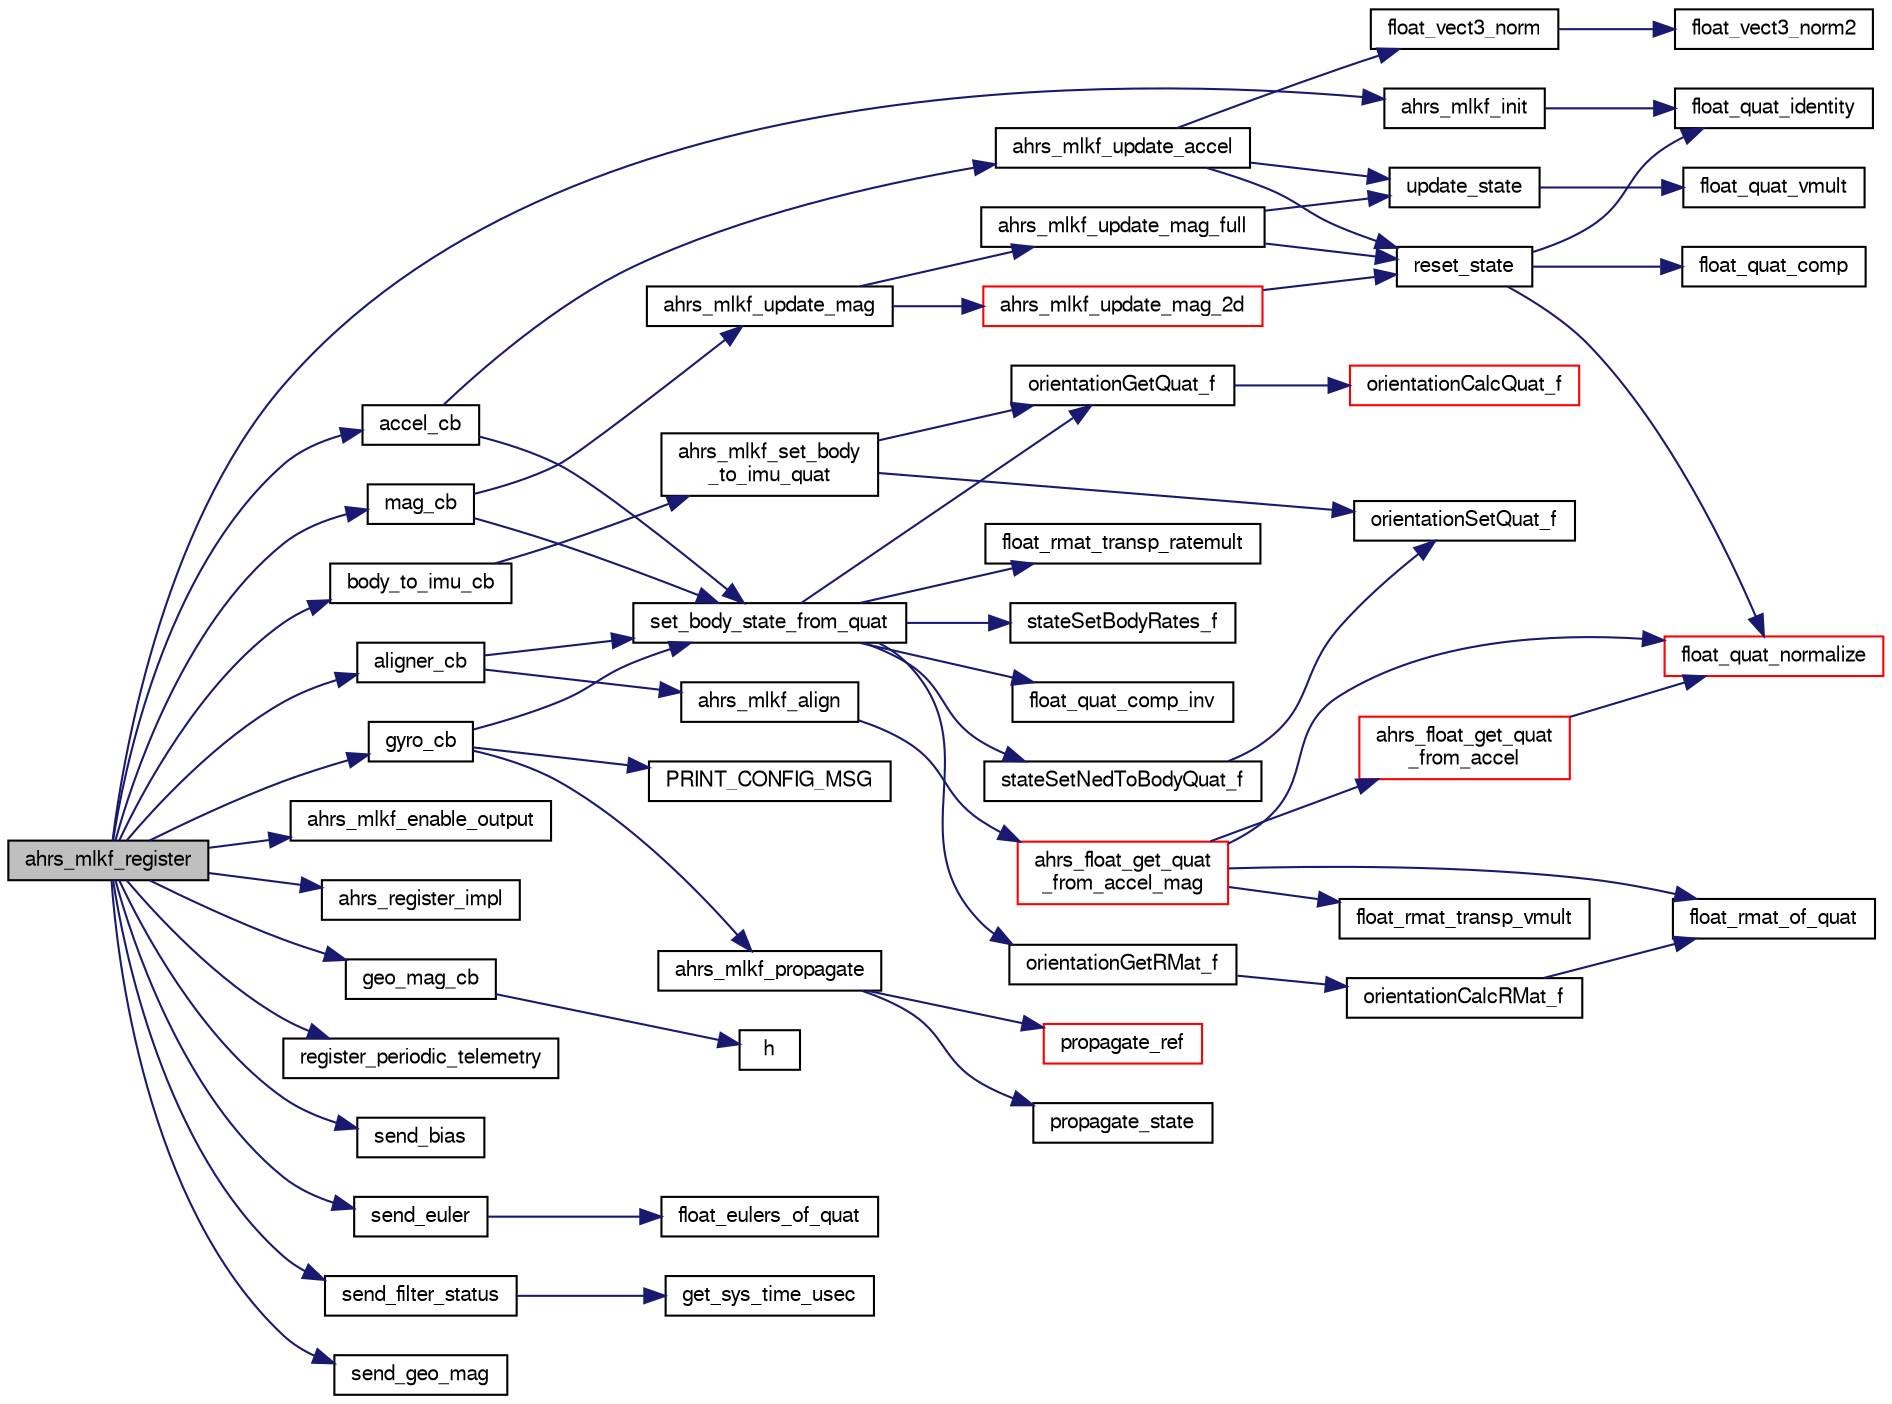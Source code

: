 digraph "ahrs_mlkf_register"
{
  edge [fontname="FreeSans",fontsize="10",labelfontname="FreeSans",labelfontsize="10"];
  node [fontname="FreeSans",fontsize="10",shape=record];
  rankdir="LR";
  Node1 [label="ahrs_mlkf_register",height=0.2,width=0.4,color="black", fillcolor="grey75", style="filled", fontcolor="black"];
  Node1 -> Node2 [color="midnightblue",fontsize="10",style="solid",fontname="FreeSans"];
  Node2 [label="accel_cb",height=0.2,width=0.4,color="black", fillcolor="white", style="filled",URL="$ahrs__float__mlkf__wrapper_8c.html#aacd6b1869f263f90a6f1fbe777a87793"];
  Node2 -> Node3 [color="midnightblue",fontsize="10",style="solid",fontname="FreeSans"];
  Node3 [label="ahrs_mlkf_update_accel",height=0.2,width=0.4,color="black", fillcolor="white", style="filled",URL="$ahrs__float__mlkf_8c.html#a49d6b43615e971ee5f098c86c2cf0edb"];
  Node3 -> Node4 [color="midnightblue",fontsize="10",style="solid",fontname="FreeSans"];
  Node4 [label="float_vect3_norm",height=0.2,width=0.4,color="black", fillcolor="white", style="filled",URL="$group__math__algebra__float.html#gad33d6e2c6bf00d660031e57fb3675666"];
  Node4 -> Node5 [color="midnightblue",fontsize="10",style="solid",fontname="FreeSans"];
  Node5 [label="float_vect3_norm2",height=0.2,width=0.4,color="black", fillcolor="white", style="filled",URL="$group__math__algebra__float.html#gaf0812637c58834d3baff5cd82fa220d2"];
  Node3 -> Node6 [color="midnightblue",fontsize="10",style="solid",fontname="FreeSans"];
  Node6 [label="reset_state",height=0.2,width=0.4,color="black", fillcolor="white", style="filled",URL="$ahrs__float__mlkf_8c.html#a9fbef29f6a0a976770a3055c37a35d95",tooltip="Incorporate errors to reference and zeros state. "];
  Node6 -> Node7 [color="midnightblue",fontsize="10",style="solid",fontname="FreeSans"];
  Node7 [label="float_quat_comp",height=0.2,width=0.4,color="black", fillcolor="white", style="filled",URL="$group__math__algebra__float.html#gaf182e4cea0a80278a3b2856331095ff6",tooltip="Composition (multiplication) of two quaternions. "];
  Node6 -> Node8 [color="midnightblue",fontsize="10",style="solid",fontname="FreeSans"];
  Node8 [label="float_quat_identity",height=0.2,width=0.4,color="black", fillcolor="white", style="filled",URL="$group__math__algebra__float.html#ga0f036208343a764a0c1616264dbe31ca",tooltip="initialises a quaternion to identity "];
  Node6 -> Node9 [color="midnightblue",fontsize="10",style="solid",fontname="FreeSans"];
  Node9 [label="float_quat_normalize",height=0.2,width=0.4,color="red", fillcolor="white", style="filled",URL="$group__math__algebra__float.html#ga010393da7c94f197d0161a0071862041"];
  Node3 -> Node10 [color="midnightblue",fontsize="10",style="solid",fontname="FreeSans"];
  Node10 [label="update_state",height=0.2,width=0.4,color="black", fillcolor="white", style="filled",URL="$ahrs__float__mlkf_8c.html#a8a783da31e60cecc70580ab4840da0c7",tooltip="Incorporate one 3D vector measurement. "];
  Node10 -> Node11 [color="midnightblue",fontsize="10",style="solid",fontname="FreeSans"];
  Node11 [label="float_quat_vmult",height=0.2,width=0.4,color="black", fillcolor="white", style="filled",URL="$group__math__algebra__float.html#gaba11f83e0b801a4b10a5f4b417eca171",tooltip="rotate 3D vector by quaternion. "];
  Node2 -> Node12 [color="midnightblue",fontsize="10",style="solid",fontname="FreeSans"];
  Node12 [label="set_body_state_from_quat",height=0.2,width=0.4,color="black", fillcolor="white", style="filled",URL="$ahrs__float__mlkf__wrapper_8c.html#abea8ede7c8ebc5179487d3464ab513bb",tooltip="Compute body orientation and rates from imu orientation and rates. "];
  Node12 -> Node13 [color="midnightblue",fontsize="10",style="solid",fontname="FreeSans"];
  Node13 [label="orientationGetQuat_f",height=0.2,width=0.4,color="black", fillcolor="white", style="filled",URL="$group__math__orientation__representation.html#ga4bc38966bac43e1f55b2f042d8f2e411",tooltip="Get vehicle body attitude quaternion (float). "];
  Node13 -> Node14 [color="midnightblue",fontsize="10",style="solid",fontname="FreeSans"];
  Node14 [label="orientationCalcQuat_f",height=0.2,width=0.4,color="red", fillcolor="white", style="filled",URL="$group__math__orientation__representation.html#ga33edf7d5bd278bed617fb5aa88559dc2"];
  Node12 -> Node15 [color="midnightblue",fontsize="10",style="solid",fontname="FreeSans"];
  Node15 [label="orientationGetRMat_f",height=0.2,width=0.4,color="black", fillcolor="white", style="filled",URL="$group__math__orientation__representation.html#gadad1660d6ec48c67423b76622ce80b51",tooltip="Get vehicle body attitude rotation matrix (float). "];
  Node15 -> Node16 [color="midnightblue",fontsize="10",style="solid",fontname="FreeSans"];
  Node16 [label="orientationCalcRMat_f",height=0.2,width=0.4,color="black", fillcolor="white", style="filled",URL="$group__math__orientation__representation.html#ga3394d93b976378bb5c9ddea8d7960eeb"];
  Node16 -> Node17 [color="midnightblue",fontsize="10",style="solid",fontname="FreeSans"];
  Node17 [label="float_rmat_of_quat",height=0.2,width=0.4,color="black", fillcolor="white", style="filled",URL="$group__math__algebra__float.html#ga4f32e245bb37ef9fdf43872080f63fbc"];
  Node12 -> Node18 [color="midnightblue",fontsize="10",style="solid",fontname="FreeSans"];
  Node18 [label="float_quat_comp_inv",height=0.2,width=0.4,color="black", fillcolor="white", style="filled",URL="$group__math__algebra__float.html#ga30fe06f92cef3aa377a52b95d641ed5a",tooltip="Composition (multiplication) of two quaternions. "];
  Node12 -> Node19 [color="midnightblue",fontsize="10",style="solid",fontname="FreeSans"];
  Node19 [label="stateSetNedToBodyQuat_f",height=0.2,width=0.4,color="black", fillcolor="white", style="filled",URL="$group__state__attitude.html#ga08c015e6feca07c5c0976f1d2d28c31e",tooltip="Set vehicle body attitude from quaternion (float). "];
  Node19 -> Node20 [color="midnightblue",fontsize="10",style="solid",fontname="FreeSans"];
  Node20 [label="orientationSetQuat_f",height=0.2,width=0.4,color="black", fillcolor="white", style="filled",URL="$group__math__orientation__representation.html#ga35d21d17eb2d2ef8352f0aceb8ad7001",tooltip="Set vehicle body attitude from quaternion (float). "];
  Node12 -> Node21 [color="midnightblue",fontsize="10",style="solid",fontname="FreeSans"];
  Node21 [label="float_rmat_transp_ratemult",height=0.2,width=0.4,color="black", fillcolor="white", style="filled",URL="$group__math__algebra__float.html#gaaf793c59eaba758a63cf467c377ea532",tooltip="rotate anglular rates by transposed rotation matrix. "];
  Node12 -> Node22 [color="midnightblue",fontsize="10",style="solid",fontname="FreeSans"];
  Node22 [label="stateSetBodyRates_f",height=0.2,width=0.4,color="black", fillcolor="white", style="filled",URL="$group__state__rate.html#ga81d506386a5e2842d7e37cb6e1dbf252",tooltip="Set vehicle body angular rate (float). "];
  Node1 -> Node23 [color="midnightblue",fontsize="10",style="solid",fontname="FreeSans"];
  Node23 [label="ahrs_mlkf_enable_output",height=0.2,width=0.4,color="black", fillcolor="white", style="filled",URL="$ahrs__float__mlkf__wrapper_8c.html#ac3528f035410d7f49cec576fd9f86776"];
  Node1 -> Node24 [color="midnightblue",fontsize="10",style="solid",fontname="FreeSans"];
  Node24 [label="ahrs_mlkf_init",height=0.2,width=0.4,color="black", fillcolor="white", style="filled",URL="$ahrs__float__mlkf_8c.html#a507028d1107469dfa4a27642ddc7a2c0"];
  Node24 -> Node8 [color="midnightblue",fontsize="10",style="solid",fontname="FreeSans"];
  Node1 -> Node25 [color="midnightblue",fontsize="10",style="solid",fontname="FreeSans"];
  Node25 [label="ahrs_register_impl",height=0.2,width=0.4,color="black", fillcolor="white", style="filled",URL="$ahrs_8c.html#a3d1e9af59a49b4a13e84adbb37d0efec",tooltip="Register an AHRS implementation. "];
  Node1 -> Node26 [color="midnightblue",fontsize="10",style="solid",fontname="FreeSans"];
  Node26 [label="aligner_cb",height=0.2,width=0.4,color="black", fillcolor="white", style="filled",URL="$ahrs__float__mlkf__wrapper_8c.html#abb508f672663ab1485eae5b9e1799f21"];
  Node26 -> Node27 [color="midnightblue",fontsize="10",style="solid",fontname="FreeSans"];
  Node27 [label="ahrs_mlkf_align",height=0.2,width=0.4,color="black", fillcolor="white", style="filled",URL="$ahrs__float__mlkf_8c.html#a65cd8d47048c1cdc4aced2e5a4ce79e2"];
  Node27 -> Node28 [color="midnightblue",fontsize="10",style="solid",fontname="FreeSans"];
  Node28 [label="ahrs_float_get_quat\l_from_accel_mag",height=0.2,width=0.4,color="red", fillcolor="white", style="filled",URL="$ahrs__float__utils_8h.html#a417a9a4e580b992140640e70992a2a01"];
  Node28 -> Node29 [color="midnightblue",fontsize="10",style="solid",fontname="FreeSans"];
  Node29 [label="ahrs_float_get_quat\l_from_accel",height=0.2,width=0.4,color="red", fillcolor="white", style="filled",URL="$ahrs__float__utils_8h.html#ab9b9f47127bec250cb42814794dda184",tooltip="Compute a quaternion representing roll and pitch from an accelerometer measurement. "];
  Node29 -> Node9 [color="midnightblue",fontsize="10",style="solid",fontname="FreeSans"];
  Node28 -> Node17 [color="midnightblue",fontsize="10",style="solid",fontname="FreeSans"];
  Node28 -> Node30 [color="midnightblue",fontsize="10",style="solid",fontname="FreeSans"];
  Node30 [label="float_rmat_transp_vmult",height=0.2,width=0.4,color="black", fillcolor="white", style="filled",URL="$group__math__algebra__float.html#gac852ba0c3ec48acfd8abaefbf933d4b6",tooltip="rotate 3D vector by transposed rotation matrix. "];
  Node28 -> Node9 [color="midnightblue",fontsize="10",style="solid",fontname="FreeSans"];
  Node26 -> Node12 [color="midnightblue",fontsize="10",style="solid",fontname="FreeSans"];
  Node1 -> Node31 [color="midnightblue",fontsize="10",style="solid",fontname="FreeSans"];
  Node31 [label="body_to_imu_cb",height=0.2,width=0.4,color="black", fillcolor="white", style="filled",URL="$ahrs__float__mlkf__wrapper_8c.html#ab5f6300c213088a4ea0598baafb5e736"];
  Node31 -> Node32 [color="midnightblue",fontsize="10",style="solid",fontname="FreeSans"];
  Node32 [label="ahrs_mlkf_set_body\l_to_imu_quat",height=0.2,width=0.4,color="black", fillcolor="white", style="filled",URL="$ahrs__float__mlkf_8c.html#a7141f7d6d16d040b38e15c0f3f3fbe47"];
  Node32 -> Node13 [color="midnightblue",fontsize="10",style="solid",fontname="FreeSans"];
  Node32 -> Node20 [color="midnightblue",fontsize="10",style="solid",fontname="FreeSans"];
  Node1 -> Node33 [color="midnightblue",fontsize="10",style="solid",fontname="FreeSans"];
  Node33 [label="geo_mag_cb",height=0.2,width=0.4,color="black", fillcolor="white", style="filled",URL="$ahrs__float__mlkf__wrapper_8c.html#ab4e8744a32b22245ff10f367b2b7c6b3"];
  Node33 -> Node34 [color="midnightblue",fontsize="10",style="solid",fontname="FreeSans"];
  Node34 [label="h",height=0.2,width=0.4,color="black", fillcolor="white", style="filled",URL="$UKF__Wind__Estimator_8c.html#a1b540e52aff26922bc43ff126fa35270"];
  Node1 -> Node35 [color="midnightblue",fontsize="10",style="solid",fontname="FreeSans"];
  Node35 [label="gyro_cb",height=0.2,width=0.4,color="black", fillcolor="white", style="filled",URL="$ahrs__float__mlkf__wrapper_8c.html#a47e1ea35fdb43af72537c6c9f38b889d"];
  Node35 -> Node36 [color="midnightblue",fontsize="10",style="solid",fontname="FreeSans"];
  Node36 [label="PRINT_CONFIG_MSG",height=0.2,width=0.4,color="black", fillcolor="white", style="filled",URL="$ins__vectornav_8c.html#aa01d3425df2eb0f33ced38c9d8fa8f05"];
  Node35 -> Node37 [color="midnightblue",fontsize="10",style="solid",fontname="FreeSans"];
  Node37 [label="ahrs_mlkf_propagate",height=0.2,width=0.4,color="black", fillcolor="white", style="filled",URL="$ahrs__float__mlkf_8c.html#aad9bedf36772800071affa5049921882"];
  Node37 -> Node38 [color="midnightblue",fontsize="10",style="solid",fontname="FreeSans"];
  Node38 [label="propagate_ref",height=0.2,width=0.4,color="red", fillcolor="white", style="filled",URL="$ahrs__float__mlkf_8c.html#a7da516492565fea9fe725c92d3c7e447"];
  Node37 -> Node39 [color="midnightblue",fontsize="10",style="solid",fontname="FreeSans"];
  Node39 [label="propagate_state",height=0.2,width=0.4,color="black", fillcolor="white", style="filled",URL="$ahrs__float__mlkf_8c.html#a08b5ba2b24ee28f080b00eb5cb08384a",tooltip="Progagate filter&#39;s covariance We don&#39;t propagate state as we assume to have reseted. "];
  Node35 -> Node12 [color="midnightblue",fontsize="10",style="solid",fontname="FreeSans"];
  Node1 -> Node40 [color="midnightblue",fontsize="10",style="solid",fontname="FreeSans"];
  Node40 [label="mag_cb",height=0.2,width=0.4,color="black", fillcolor="white", style="filled",URL="$ahrs__float__mlkf__wrapper_8c.html#a49cc1e545848b85016af530049991c02"];
  Node40 -> Node41 [color="midnightblue",fontsize="10",style="solid",fontname="FreeSans"];
  Node41 [label="ahrs_mlkf_update_mag",height=0.2,width=0.4,color="black", fillcolor="white", style="filled",URL="$ahrs__float__mlkf_8c.html#a00e729bc2030aaee57ec7be58f58f569"];
  Node41 -> Node42 [color="midnightblue",fontsize="10",style="solid",fontname="FreeSans"];
  Node42 [label="ahrs_mlkf_update_mag_2d",height=0.2,width=0.4,color="red", fillcolor="white", style="filled",URL="$ahrs__float__mlkf_8c.html#ab8a1a207877996d1ef506ad18510795e"];
  Node42 -> Node6 [color="midnightblue",fontsize="10",style="solid",fontname="FreeSans"];
  Node41 -> Node43 [color="midnightblue",fontsize="10",style="solid",fontname="FreeSans"];
  Node43 [label="ahrs_mlkf_update_mag_full",height=0.2,width=0.4,color="black", fillcolor="white", style="filled",URL="$ahrs__float__mlkf_8c.html#a7bb2235206c421516cfa4884d287fc65"];
  Node43 -> Node6 [color="midnightblue",fontsize="10",style="solid",fontname="FreeSans"];
  Node43 -> Node10 [color="midnightblue",fontsize="10",style="solid",fontname="FreeSans"];
  Node40 -> Node12 [color="midnightblue",fontsize="10",style="solid",fontname="FreeSans"];
  Node1 -> Node44 [color="midnightblue",fontsize="10",style="solid",fontname="FreeSans"];
  Node44 [label="register_periodic_telemetry",height=0.2,width=0.4,color="black", fillcolor="white", style="filled",URL="$telemetry_8c.html#a8b8cf43739f06c54d16370c141b541a0",tooltip="Register a telemetry callback function. "];
  Node1 -> Node45 [color="midnightblue",fontsize="10",style="solid",fontname="FreeSans"];
  Node45 [label="send_bias",height=0.2,width=0.4,color="black", fillcolor="white", style="filled",URL="$ahrs__float__mlkf__wrapper_8c.html#aca7f6371638faf5fca72deffe0c476d9"];
  Node1 -> Node46 [color="midnightblue",fontsize="10",style="solid",fontname="FreeSans"];
  Node46 [label="send_euler",height=0.2,width=0.4,color="black", fillcolor="white", style="filled",URL="$ahrs__float__mlkf__wrapper_8c.html#abcc3fa84d1a2a749aed66a3ebd79ea54"];
  Node46 -> Node47 [color="midnightblue",fontsize="10",style="solid",fontname="FreeSans"];
  Node47 [label="float_eulers_of_quat",height=0.2,width=0.4,color="black", fillcolor="white", style="filled",URL="$group__math__algebra__float.html#gacd48accfe6eaac320b0d651d894e1db8",tooltip="euler rotation &#39;ZYX&#39; "];
  Node1 -> Node48 [color="midnightblue",fontsize="10",style="solid",fontname="FreeSans"];
  Node48 [label="send_filter_status",height=0.2,width=0.4,color="black", fillcolor="white", style="filled",URL="$ahrs__float__mlkf__wrapper_8c.html#a85585514fc863f0407a3f5e85ad9d398"];
  Node48 -> Node49 [color="midnightblue",fontsize="10",style="solid",fontname="FreeSans"];
  Node49 [label="get_sys_time_usec",height=0.2,width=0.4,color="black", fillcolor="white", style="filled",URL="$chibios_2mcu__periph_2sys__time__arch_8c.html#a7ddfef1f78a56c6b4c4c536b5d670bfb",tooltip="Get the time in microseconds since startup. "];
  Node1 -> Node50 [color="midnightblue",fontsize="10",style="solid",fontname="FreeSans"];
  Node50 [label="send_geo_mag",height=0.2,width=0.4,color="black", fillcolor="white", style="filled",URL="$ahrs__float__mlkf__wrapper_8c.html#a75bc5b3d5a5f89d58c4127b5d729599a"];
}
